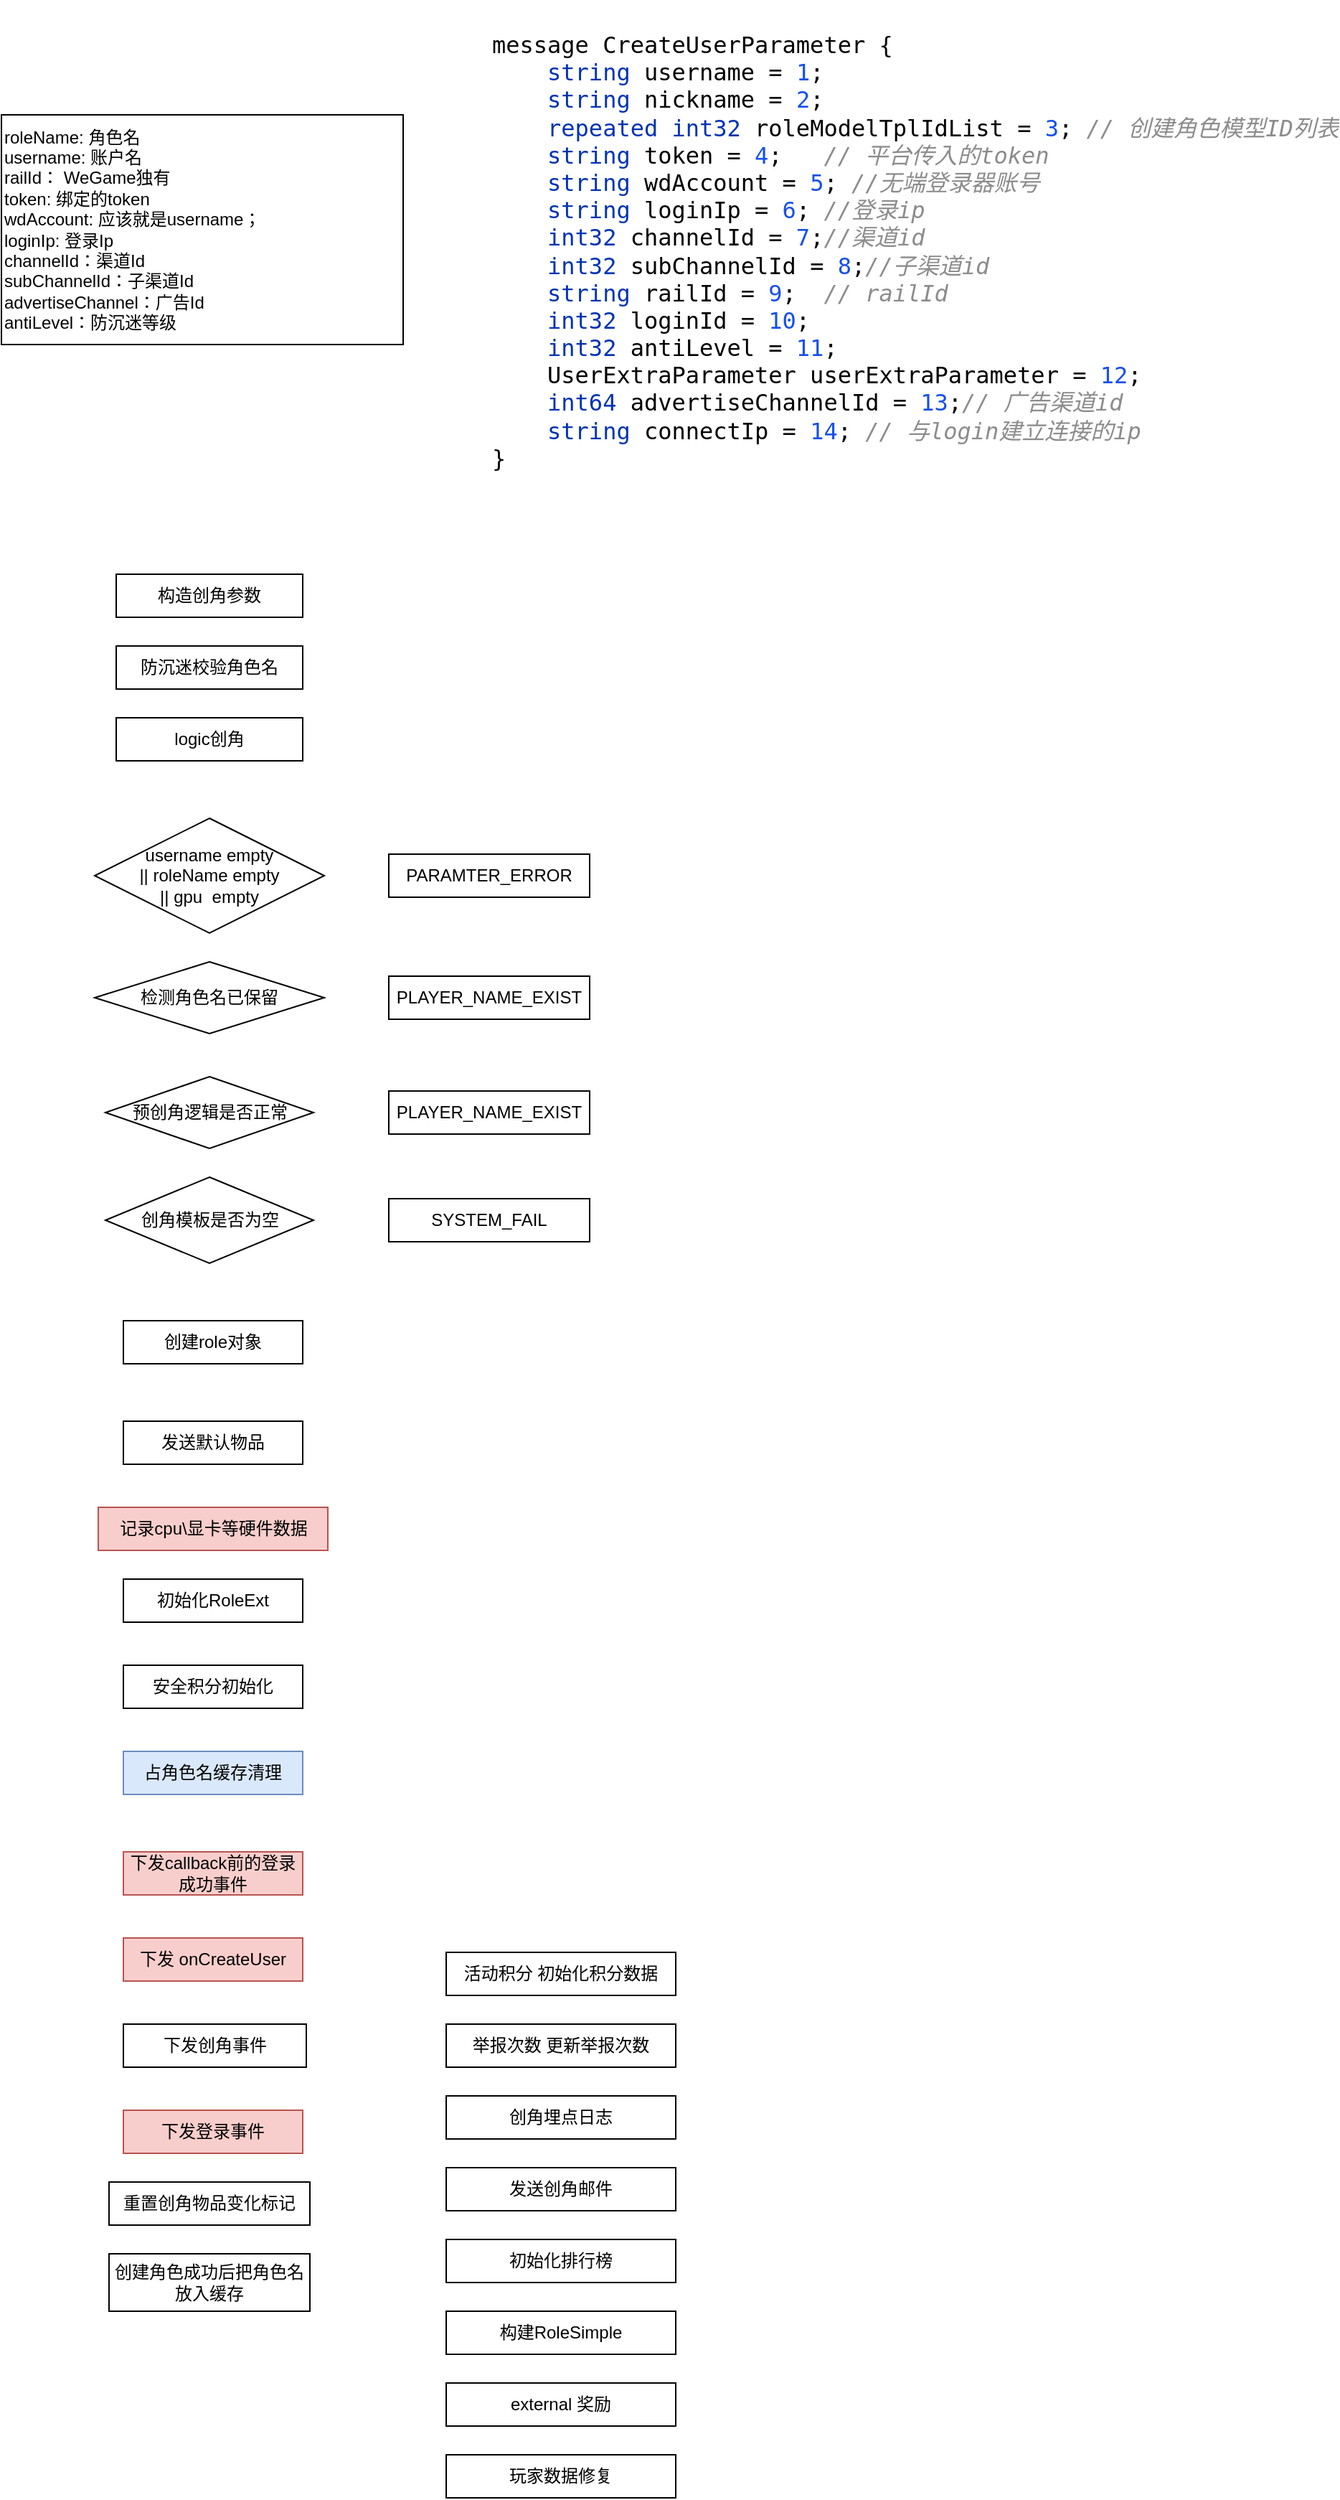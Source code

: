 <mxfile version="21.6.9" type="github">
  <diagram name="第 1 页" id="teM6AfVNy8LJhYtSs8e2">
    <mxGraphModel dx="1434" dy="758" grid="1" gridSize="10" guides="1" tooltips="1" connect="1" arrows="1" fold="1" page="1" pageScale="1" pageWidth="4681" pageHeight="3300" math="0" shadow="0">
      <root>
        <mxCell id="0" />
        <mxCell id="1" parent="0" />
        <mxCell id="GViwslcjHWhf-yFjz9Ba-1" value="roleName: 角色名&lt;br&gt;username: 账户名&lt;br&gt;railId： WeGame独有&lt;br&gt;token: 绑定的token&lt;br&gt;wdAccount: 应该就是username；&lt;br&gt;loginIp: 登录Ip&lt;br&gt;channelId：渠道Id&lt;br&gt;subChannelId：子渠道Id&lt;br&gt;advertiseChannel：广告Id&lt;br&gt;antiLevel：防沉迷等级&lt;br&gt;" style="rounded=0;whiteSpace=wrap;html=1;align=left;" vertex="1" parent="1">
          <mxGeometry x="210" y="80" width="280" height="160" as="geometry" />
        </mxCell>
        <mxCell id="GViwslcjHWhf-yFjz9Ba-2" value="&lt;div style=&quot;background-color:#ffffff;color:#080808;font-family:&#39;宋体&#39;,monospace;font-size:12.0pt;&quot;&gt;&lt;pre&gt;message &lt;span style=&quot;color:#000000;&quot;&gt;CreateUserParameter &lt;/span&gt;{&lt;br&gt;    &lt;span style=&quot;color:#0033b3;&quot;&gt;string &lt;/span&gt;&lt;span style=&quot;color:#000000;&quot;&gt;username &lt;/span&gt;= &lt;span style=&quot;color:#1750eb;&quot;&gt;1&lt;/span&gt;;&lt;br&gt;    &lt;span style=&quot;color:#0033b3;&quot;&gt;string &lt;/span&gt;&lt;span style=&quot;color:#000000;&quot;&gt;nickname &lt;/span&gt;= &lt;span style=&quot;color:#1750eb;&quot;&gt;2&lt;/span&gt;;&lt;br&gt;    &lt;span style=&quot;color:#0033b3;&quot;&gt;repeated int32 &lt;/span&gt;&lt;span style=&quot;color:#000000;&quot;&gt;roleModelTplIdList &lt;/span&gt;= &lt;span style=&quot;color:#1750eb;&quot;&gt;3&lt;/span&gt;; &lt;span style=&quot;color:#8c8c8c;font-style:italic;&quot;&gt;// 创建角色模型ID列表&lt;br&gt;&lt;/span&gt;&lt;span style=&quot;color:#8c8c8c;font-style:italic;&quot;&gt;    &lt;/span&gt;&lt;span style=&quot;color:#0033b3;&quot;&gt;string &lt;/span&gt;&lt;span style=&quot;color:#000000;&quot;&gt;token &lt;/span&gt;= &lt;span style=&quot;color:#1750eb;&quot;&gt;4&lt;/span&gt;;   &lt;span style=&quot;color:#8c8c8c;font-style:italic;&quot;&gt;// 平台传入的token&lt;br&gt;&lt;/span&gt;&lt;span style=&quot;color:#8c8c8c;font-style:italic;&quot;&gt;    &lt;/span&gt;&lt;span style=&quot;color:#0033b3;&quot;&gt;string &lt;/span&gt;&lt;span style=&quot;color:#000000;&quot;&gt;wdAccount &lt;/span&gt;= &lt;span style=&quot;color:#1750eb;&quot;&gt;5&lt;/span&gt;; &lt;span style=&quot;color:#8c8c8c;font-style:italic;&quot;&gt;//无端登录器账号&lt;br&gt;&lt;/span&gt;&lt;span style=&quot;color:#8c8c8c;font-style:italic;&quot;&gt;    &lt;/span&gt;&lt;span style=&quot;color:#0033b3;&quot;&gt;string &lt;/span&gt;&lt;span style=&quot;color:#000000;&quot;&gt;loginIp &lt;/span&gt;= &lt;span style=&quot;color:#1750eb;&quot;&gt;6&lt;/span&gt;; &lt;span style=&quot;color:#8c8c8c;font-style:italic;&quot;&gt;//登录ip&lt;br&gt;&lt;/span&gt;&lt;span style=&quot;color:#8c8c8c;font-style:italic;&quot;&gt;    &lt;/span&gt;&lt;span style=&quot;color:#0033b3;&quot;&gt;int32 &lt;/span&gt;&lt;span style=&quot;color:#000000;&quot;&gt;channelId &lt;/span&gt;= &lt;span style=&quot;color:#1750eb;&quot;&gt;7&lt;/span&gt;;&lt;span style=&quot;color:#8c8c8c;font-style:italic;&quot;&gt;//渠道id&lt;br&gt;&lt;/span&gt;&lt;span style=&quot;color:#8c8c8c;font-style:italic;&quot;&gt;    &lt;/span&gt;&lt;span style=&quot;color:#0033b3;&quot;&gt;int32 &lt;/span&gt;&lt;span style=&quot;color:#000000;&quot;&gt;subChannelId &lt;/span&gt;= &lt;span style=&quot;color:#1750eb;&quot;&gt;8&lt;/span&gt;;&lt;span style=&quot;color:#8c8c8c;font-style:italic;&quot;&gt;//子渠道id&lt;br&gt;&lt;/span&gt;&lt;span style=&quot;color:#8c8c8c;font-style:italic;&quot;&gt;    &lt;/span&gt;&lt;span style=&quot;color:#0033b3;&quot;&gt;string &lt;/span&gt;&lt;span style=&quot;color:#000000;&quot;&gt;railId &lt;/span&gt;= &lt;span style=&quot;color:#1750eb;&quot;&gt;9&lt;/span&gt;;  &lt;span style=&quot;color:#8c8c8c;font-style:italic;&quot;&gt;// railId&lt;br&gt;&lt;/span&gt;&lt;span style=&quot;color:#8c8c8c;font-style:italic;&quot;&gt;    &lt;/span&gt;&lt;span style=&quot;color:#0033b3;&quot;&gt;int32 &lt;/span&gt;&lt;span style=&quot;color:#000000;&quot;&gt;loginId &lt;/span&gt;= &lt;span style=&quot;color:#1750eb;&quot;&gt;10&lt;/span&gt;;&lt;br&gt;    &lt;span style=&quot;color:#0033b3;&quot;&gt;int32 &lt;/span&gt;&lt;span style=&quot;color:#000000;&quot;&gt;antiLevel &lt;/span&gt;= &lt;span style=&quot;color:#1750eb;&quot;&gt;11&lt;/span&gt;;&lt;br&gt;    &lt;span style=&quot;color:#000000;&quot;&gt;UserExtraParameter userExtraParameter &lt;/span&gt;= &lt;span style=&quot;color:#1750eb;&quot;&gt;12&lt;/span&gt;;&lt;br&gt;    &lt;span style=&quot;color:#0033b3;&quot;&gt;int64 &lt;/span&gt;&lt;span style=&quot;color:#000000;&quot;&gt;advertiseChannelId &lt;/span&gt;= &lt;span style=&quot;color:#1750eb;&quot;&gt;13&lt;/span&gt;;&lt;span style=&quot;color:#8c8c8c;font-style:italic;&quot;&gt;// 广告渠道id&lt;br&gt;&lt;/span&gt;&lt;span style=&quot;color:#8c8c8c;font-style:italic;&quot;&gt;    &lt;/span&gt;&lt;span style=&quot;color:#0033b3;&quot;&gt;string &lt;/span&gt;&lt;span style=&quot;color:#000000;&quot;&gt;connectIp &lt;/span&gt;= &lt;span style=&quot;color:#1750eb;&quot;&gt;14&lt;/span&gt;; &lt;span style=&quot;color:#8c8c8c;font-style:italic;&quot;&gt;// 与login建立连接的ip&lt;br&gt;&lt;/span&gt;}&lt;/pre&gt;&lt;/div&gt;" style="text;html=1;align=left;verticalAlign=middle;resizable=0;points=[];autosize=1;strokeColor=none;fillColor=none;" vertex="1" parent="1">
          <mxGeometry x="550" width="540" height="350" as="geometry" />
        </mxCell>
        <mxCell id="GViwslcjHWhf-yFjz9Ba-3" value="构造创角参数" style="rounded=0;whiteSpace=wrap;html=1;" vertex="1" parent="1">
          <mxGeometry x="290" y="400" width="130" height="30" as="geometry" />
        </mxCell>
        <mxCell id="GViwslcjHWhf-yFjz9Ba-4" value="防沉迷校验角色名" style="whiteSpace=wrap;html=1;" vertex="1" parent="1">
          <mxGeometry x="290" y="450" width="130" height="30" as="geometry" />
        </mxCell>
        <mxCell id="GViwslcjHWhf-yFjz9Ba-5" value="logic创角" style="whiteSpace=wrap;html=1;" vertex="1" parent="1">
          <mxGeometry x="290" y="500" width="130" height="30" as="geometry" />
        </mxCell>
        <mxCell id="GViwslcjHWhf-yFjz9Ba-6" value="username empty&lt;br&gt;|| roleName empty&lt;br&gt;|| gpu&amp;nbsp; empty" style="rhombus;whiteSpace=wrap;html=1;" vertex="1" parent="1">
          <mxGeometry x="275" y="570" width="160" height="80" as="geometry" />
        </mxCell>
        <mxCell id="GViwslcjHWhf-yFjz9Ba-9" value="PARAMTER_ERROR" style="whiteSpace=wrap;html=1;" vertex="1" parent="1">
          <mxGeometry x="480" y="595" width="140" height="30" as="geometry" />
        </mxCell>
        <mxCell id="GViwslcjHWhf-yFjz9Ba-11" value="检测角色名已保留" style="rhombus;whiteSpace=wrap;html=1;" vertex="1" parent="1">
          <mxGeometry x="275" y="670" width="160" height="50" as="geometry" />
        </mxCell>
        <mxCell id="GViwslcjHWhf-yFjz9Ba-12" value="PLAYER_NAME_EXIST" style="whiteSpace=wrap;html=1;" vertex="1" parent="1">
          <mxGeometry x="480" y="680" width="140" height="30" as="geometry" />
        </mxCell>
        <mxCell id="GViwslcjHWhf-yFjz9Ba-13" value="预创角逻辑是否正常" style="rhombus;whiteSpace=wrap;html=1;" vertex="1" parent="1">
          <mxGeometry x="282.5" y="750" width="145" height="50" as="geometry" />
        </mxCell>
        <mxCell id="GViwslcjHWhf-yFjz9Ba-15" value="PLAYER_NAME_EXIST" style="whiteSpace=wrap;html=1;" vertex="1" parent="1">
          <mxGeometry x="480" y="760" width="140" height="30" as="geometry" />
        </mxCell>
        <mxCell id="GViwslcjHWhf-yFjz9Ba-16" value="创角模板是否为空" style="rhombus;whiteSpace=wrap;html=1;" vertex="1" parent="1">
          <mxGeometry x="282.5" y="820" width="145" height="60" as="geometry" />
        </mxCell>
        <mxCell id="GViwslcjHWhf-yFjz9Ba-17" value="SYSTEM_FAIL" style="whiteSpace=wrap;html=1;" vertex="1" parent="1">
          <mxGeometry x="480" y="835" width="140" height="30" as="geometry" />
        </mxCell>
        <mxCell id="GViwslcjHWhf-yFjz9Ba-20" value="创建role对象" style="rounded=0;whiteSpace=wrap;html=1;" vertex="1" parent="1">
          <mxGeometry x="295" y="920" width="125" height="30" as="geometry" />
        </mxCell>
        <mxCell id="GViwslcjHWhf-yFjz9Ba-21" value="发送默认物品" style="rounded=0;whiteSpace=wrap;html=1;" vertex="1" parent="1">
          <mxGeometry x="295" y="990" width="125" height="30" as="geometry" />
        </mxCell>
        <mxCell id="GViwslcjHWhf-yFjz9Ba-22" value="记录cpu\显卡等硬件数据" style="whiteSpace=wrap;html=1;fillColor=#f8cecc;strokeColor=#b85450;" vertex="1" parent="1">
          <mxGeometry x="277.5" y="1050" width="160" height="30" as="geometry" />
        </mxCell>
        <mxCell id="GViwslcjHWhf-yFjz9Ba-23" value="初始化RoleExt" style="rounded=0;whiteSpace=wrap;html=1;" vertex="1" parent="1">
          <mxGeometry x="295" y="1100" width="125" height="30" as="geometry" />
        </mxCell>
        <mxCell id="GViwslcjHWhf-yFjz9Ba-24" value="安全积分初始化" style="whiteSpace=wrap;html=1;" vertex="1" parent="1">
          <mxGeometry x="295" y="1160" width="125" height="30" as="geometry" />
        </mxCell>
        <mxCell id="GViwslcjHWhf-yFjz9Ba-25" value="占角色名缓存清理" style="whiteSpace=wrap;html=1;fillColor=#dae8fc;strokeColor=#6c8ebf;" vertex="1" parent="1">
          <mxGeometry x="295" y="1220" width="125" height="30" as="geometry" />
        </mxCell>
        <mxCell id="GViwslcjHWhf-yFjz9Ba-26" value="下发&amp;nbsp;onCreateUser" style="whiteSpace=wrap;html=1;fillColor=#f8cecc;strokeColor=#b85450;" vertex="1" parent="1">
          <mxGeometry x="295" y="1350" width="125" height="30" as="geometry" />
        </mxCell>
        <mxCell id="GViwslcjHWhf-yFjz9Ba-27" value="下发callback前的登录成功事件" style="whiteSpace=wrap;html=1;fillColor=#f8cecc;strokeColor=#b85450;" vertex="1" parent="1">
          <mxGeometry x="295" y="1290" width="125" height="30" as="geometry" />
        </mxCell>
        <mxCell id="GViwslcjHWhf-yFjz9Ba-28" value="下发创角事件" style="whiteSpace=wrap;html=1;" vertex="1" parent="1">
          <mxGeometry x="295" y="1410" width="127.5" height="30" as="geometry" />
        </mxCell>
        <mxCell id="GViwslcjHWhf-yFjz9Ba-29" value="活动积分 初始化积分数据" style="whiteSpace=wrap;html=1;" vertex="1" parent="1">
          <mxGeometry x="520" y="1360" width="160" height="30" as="geometry" />
        </mxCell>
        <mxCell id="GViwslcjHWhf-yFjz9Ba-30" value="举报次数 更新举报次数" style="whiteSpace=wrap;html=1;" vertex="1" parent="1">
          <mxGeometry x="520" y="1410" width="160" height="30" as="geometry" />
        </mxCell>
        <mxCell id="GViwslcjHWhf-yFjz9Ba-31" value="创角埋点日志" style="whiteSpace=wrap;html=1;" vertex="1" parent="1">
          <mxGeometry x="520" y="1460" width="160" height="30" as="geometry" />
        </mxCell>
        <mxCell id="GViwslcjHWhf-yFjz9Ba-32" value="发送创角邮件" style="whiteSpace=wrap;html=1;" vertex="1" parent="1">
          <mxGeometry x="520" y="1510" width="160" height="30" as="geometry" />
        </mxCell>
        <mxCell id="GViwslcjHWhf-yFjz9Ba-33" value="初始化排行榜" style="whiteSpace=wrap;html=1;" vertex="1" parent="1">
          <mxGeometry x="520" y="1560" width="160" height="30" as="geometry" />
        </mxCell>
        <mxCell id="GViwslcjHWhf-yFjz9Ba-34" value="构建RoleSimple" style="whiteSpace=wrap;html=1;" vertex="1" parent="1">
          <mxGeometry x="520" y="1610" width="160" height="30" as="geometry" />
        </mxCell>
        <mxCell id="GViwslcjHWhf-yFjz9Ba-35" value="external 奖励" style="whiteSpace=wrap;html=1;" vertex="1" parent="1">
          <mxGeometry x="520" y="1660" width="160" height="30" as="geometry" />
        </mxCell>
        <mxCell id="GViwslcjHWhf-yFjz9Ba-36" value="玩家数据修复" style="whiteSpace=wrap;html=1;" vertex="1" parent="1">
          <mxGeometry x="520" y="1710" width="160" height="30" as="geometry" />
        </mxCell>
        <mxCell id="GViwslcjHWhf-yFjz9Ba-37" value="下发登录事件" style="whiteSpace=wrap;html=1;fillColor=#f8cecc;strokeColor=#b85450;" vertex="1" parent="1">
          <mxGeometry x="295" y="1470" width="125" height="30" as="geometry" />
        </mxCell>
        <mxCell id="GViwslcjHWhf-yFjz9Ba-38" value="重置创角物品变化标记" style="whiteSpace=wrap;html=1;" vertex="1" parent="1">
          <mxGeometry x="285" y="1520" width="140" height="30" as="geometry" />
        </mxCell>
        <mxCell id="GViwslcjHWhf-yFjz9Ba-39" value="创建角色成功后把角色名放入缓存" style="whiteSpace=wrap;html=1;" vertex="1" parent="1">
          <mxGeometry x="285" y="1570" width="140" height="40" as="geometry" />
        </mxCell>
      </root>
    </mxGraphModel>
  </diagram>
</mxfile>

